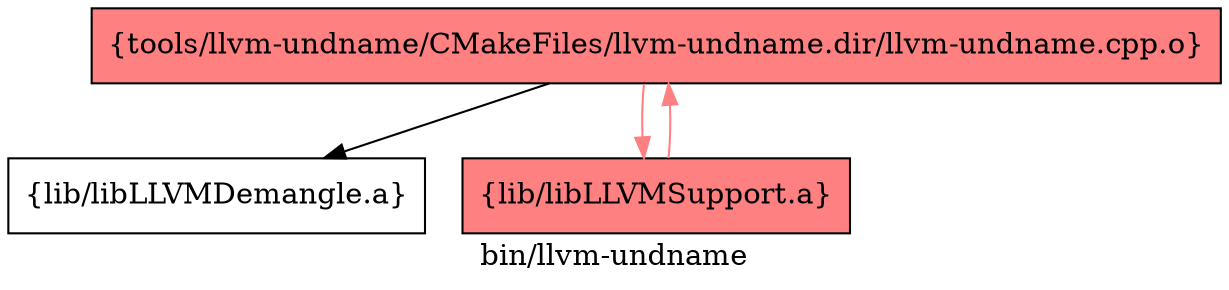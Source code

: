digraph "bin/llvm-undname" {
	label="bin/llvm-undname";
	{ rank=same; Node0x559d22de1818;  }

	Node0x559d22de1818 [shape=record,shape=box,style=filled,fillcolor="1.000000 0.5 1",group=1,label="{tools/llvm-undname/CMakeFiles/llvm-undname.dir/llvm-undname.cpp.o}"];
	Node0x559d22de1818 -> Node0x559d22de19a8;
	Node0x559d22de1818 -> Node0x559d22de1ea8[color="1.000000 0.5 1"];
	Node0x559d22de19a8 [shape=record,shape=box,group=0,label="{lib/libLLVMDemangle.a}"];
	Node0x559d22de1ea8 [shape=record,shape=box,style=filled,fillcolor="1.000000 0.5 1",group=1,label="{lib/libLLVMSupport.a}"];
	Node0x559d22de1ea8 -> Node0x559d22de1818[color="1.000000 0.5 1"];
}
